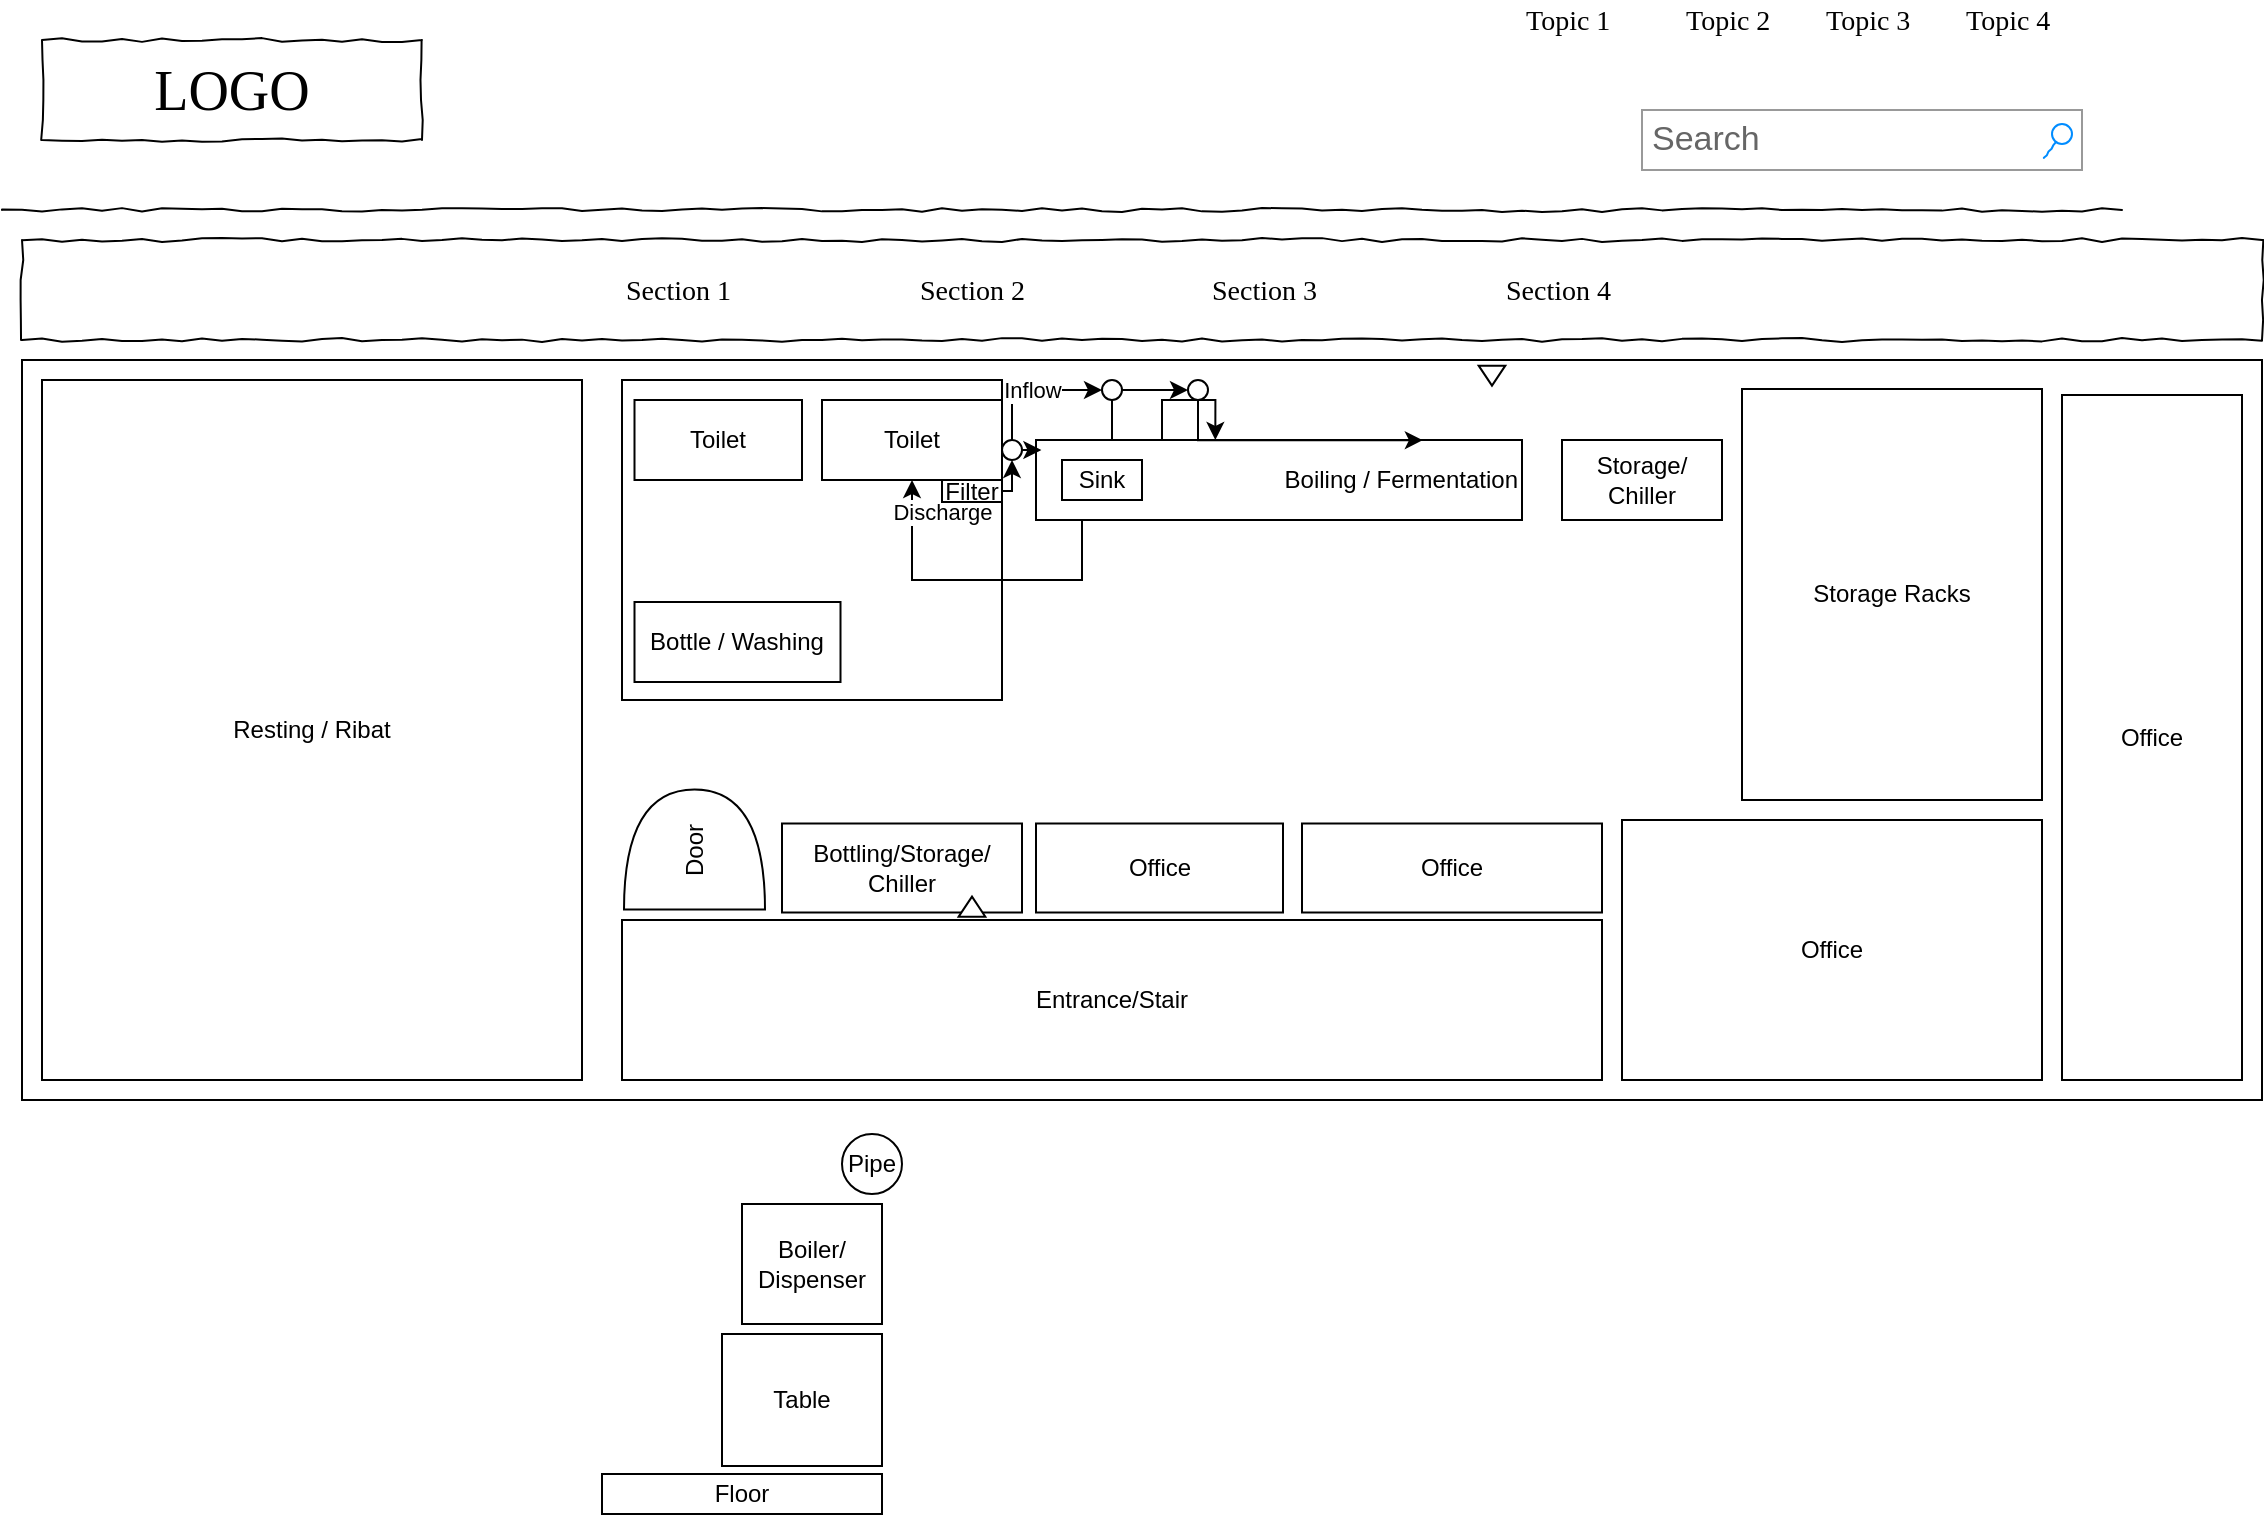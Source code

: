 <mxfile version="20.8.16" type="github">
  <diagram name="Page-1" id="03018318-947c-dd8e-b7a3-06fadd420f32">
    <mxGraphModel dx="1195" dy="637" grid="1" gridSize="10" guides="1" tooltips="1" connect="1" arrows="1" fold="1" page="1" pageScale="1" pageWidth="1100" pageHeight="850" background="#ffffff" math="0" shadow="0">
      <root>
        <mxCell id="0" />
        <mxCell id="1" parent="0" />
        <mxCell id="677b7b8949515195-2" value="LOGO" style="whiteSpace=wrap;html=1;rounded=0;shadow=0;labelBackgroundColor=none;strokeWidth=1;fontFamily=Verdana;fontSize=28;align=center;comic=1;" parent="1" vertex="1">
          <mxGeometry x="40" y="60" width="190" height="50" as="geometry" />
        </mxCell>
        <mxCell id="677b7b8949515195-3" value="Search" style="strokeWidth=1;shadow=0;dashed=0;align=center;html=1;shape=mxgraph.mockup.forms.searchBox;strokeColor=#999999;mainText=;strokeColor2=#008cff;fontColor=#666666;fontSize=17;align=left;spacingLeft=3;rounded=0;labelBackgroundColor=none;comic=1;" parent="1" vertex="1">
          <mxGeometry x="840" y="95" width="220" height="30" as="geometry" />
        </mxCell>
        <mxCell id="677b7b8949515195-4" value="Topic 1" style="text;html=1;points=[];align=left;verticalAlign=top;spacingTop=-4;fontSize=14;fontFamily=Verdana" parent="1" vertex="1">
          <mxGeometry x="780" y="40" width="60" height="20" as="geometry" />
        </mxCell>
        <mxCell id="677b7b8949515195-5" value="Topic 2" style="text;html=1;points=[];align=left;verticalAlign=top;spacingTop=-4;fontSize=14;fontFamily=Verdana" parent="1" vertex="1">
          <mxGeometry x="860" y="40" width="60" height="20" as="geometry" />
        </mxCell>
        <mxCell id="677b7b8949515195-6" value="Topic 3" style="text;html=1;points=[];align=left;verticalAlign=top;spacingTop=-4;fontSize=14;fontFamily=Verdana" parent="1" vertex="1">
          <mxGeometry x="930" y="40" width="60" height="20" as="geometry" />
        </mxCell>
        <mxCell id="677b7b8949515195-7" value="Topic 4" style="text;html=1;points=[];align=left;verticalAlign=top;spacingTop=-4;fontSize=14;fontFamily=Verdana" parent="1" vertex="1">
          <mxGeometry x="1000" y="40" width="60" height="20" as="geometry" />
        </mxCell>
        <mxCell id="677b7b8949515195-9" value="" style="line;strokeWidth=1;html=1;rounded=0;shadow=0;labelBackgroundColor=none;fillColor=none;fontFamily=Verdana;fontSize=14;fontColor=#000000;align=center;comic=1;" parent="1" vertex="1">
          <mxGeometry x="20" y="140" width="1060" height="10" as="geometry" />
        </mxCell>
        <mxCell id="677b7b8949515195-10" value="" style="whiteSpace=wrap;html=1;rounded=0;shadow=0;labelBackgroundColor=none;strokeWidth=1;fillColor=none;fontFamily=Verdana;fontSize=12;align=center;comic=1;" parent="1" vertex="1">
          <mxGeometry x="30" y="160" width="1120" height="50" as="geometry" />
        </mxCell>
        <mxCell id="677b7b8949515195-11" value="Section 1" style="text;html=1;points=[];align=left;verticalAlign=top;spacingTop=-4;fontSize=14;fontFamily=Verdana" parent="1" vertex="1">
          <mxGeometry x="330" y="175" width="60" height="20" as="geometry" />
        </mxCell>
        <mxCell id="677b7b8949515195-12" value="Section 2" style="text;html=1;points=[];align=left;verticalAlign=top;spacingTop=-4;fontSize=14;fontFamily=Verdana" parent="1" vertex="1">
          <mxGeometry x="477" y="175" width="60" height="20" as="geometry" />
        </mxCell>
        <mxCell id="677b7b8949515195-13" value="Section 3" style="text;html=1;points=[];align=left;verticalAlign=top;spacingTop=-4;fontSize=14;fontFamily=Verdana" parent="1" vertex="1">
          <mxGeometry x="623" y="175" width="60" height="20" as="geometry" />
        </mxCell>
        <mxCell id="677b7b8949515195-14" value="Section 4" style="text;html=1;points=[];align=left;verticalAlign=top;spacingTop=-4;fontSize=14;fontFamily=Verdana" parent="1" vertex="1">
          <mxGeometry x="770" y="175" width="60" height="20" as="geometry" />
        </mxCell>
        <mxCell id="sEgmtD1Y4ZO5eSFx-lYp-2" value="" style="rounded=0;whiteSpace=wrap;html=1;" parent="1" vertex="1">
          <mxGeometry x="30" y="220" width="1120" height="370" as="geometry" />
        </mxCell>
        <mxCell id="sEgmtD1Y4ZO5eSFx-lYp-3" value="" style="rounded=0;whiteSpace=wrap;html=1;" parent="1" vertex="1">
          <mxGeometry x="330" y="230" width="190" height="160" as="geometry" />
        </mxCell>
        <mxCell id="sEgmtD1Y4ZO5eSFx-lYp-4" value="Entrance/Stair" style="rounded=0;whiteSpace=wrap;html=1;" parent="1" vertex="1">
          <mxGeometry x="330" y="500" width="490" height="80" as="geometry" />
        </mxCell>
        <mxCell id="sEgmtD1Y4ZO5eSFx-lYp-26" style="edgeStyle=orthogonalEdgeStyle;rounded=0;orthogonalLoop=1;jettySize=auto;html=1;exitX=0.5;exitY=1;exitDx=0;exitDy=0;entryX=0.5;entryY=1;entryDx=0;entryDy=0;" parent="1" source="sEgmtD1Y4ZO5eSFx-lYp-5" target="sEgmtD1Y4ZO5eSFx-lYp-10" edge="1">
          <mxGeometry relative="1" as="geometry">
            <Array as="points">
              <mxPoint x="560" y="300" />
              <mxPoint x="560" y="330" />
              <mxPoint x="475" y="330" />
            </Array>
          </mxGeometry>
        </mxCell>
        <mxCell id="sEgmtD1Y4ZO5eSFx-lYp-27" value="Discharge" style="edgeLabel;html=1;align=center;verticalAlign=middle;resizable=0;points=[];" parent="sEgmtD1Y4ZO5eSFx-lYp-26" vertex="1" connectable="0">
          <mxGeometry x="-0.36" y="-1" relative="1" as="geometry">
            <mxPoint x="-84" y="-3" as="offset" />
          </mxGeometry>
        </mxCell>
        <mxCell id="sEgmtD1Y4ZO5eSFx-lYp-5" value="Boiling / Fermentation" style="rounded=0;whiteSpace=wrap;html=1;align=right;" parent="1" vertex="1">
          <mxGeometry x="537" y="260" width="243" height="40" as="geometry" />
        </mxCell>
        <mxCell id="sEgmtD1Y4ZO5eSFx-lYp-8" value="Storage/ Chiller" style="rounded=0;whiteSpace=wrap;html=1;" parent="1" vertex="1">
          <mxGeometry x="800" y="260" width="80" height="40" as="geometry" />
        </mxCell>
        <mxCell id="sEgmtD1Y4ZO5eSFx-lYp-20" style="edgeStyle=orthogonalEdgeStyle;rounded=0;orthogonalLoop=1;jettySize=auto;html=1;exitX=1;exitY=0.5;exitDx=0;exitDy=0;entryX=0.5;entryY=1;entryDx=0;entryDy=0;" parent="1" source="sEgmtD1Y4ZO5eSFx-lYp-9" target="sEgmtD1Y4ZO5eSFx-lYp-19" edge="1">
          <mxGeometry relative="1" as="geometry" />
        </mxCell>
        <mxCell id="sEgmtD1Y4ZO5eSFx-lYp-9" value="Filter" style="rounded=0;whiteSpace=wrap;html=1;" parent="1" vertex="1">
          <mxGeometry x="490" y="280" width="30" height="11" as="geometry" />
        </mxCell>
        <mxCell id="sEgmtD1Y4ZO5eSFx-lYp-10" value="Toilet" style="rounded=0;whiteSpace=wrap;html=1;" parent="1" vertex="1">
          <mxGeometry x="430" y="240" width="90" height="40" as="geometry" />
        </mxCell>
        <mxCell id="sEgmtD1Y4ZO5eSFx-lYp-22" style="edgeStyle=orthogonalEdgeStyle;rounded=0;orthogonalLoop=1;jettySize=auto;html=1;exitX=1;exitY=0.5;exitDx=0;exitDy=0;entryX=0;entryY=0.5;entryDx=0;entryDy=0;" parent="1" source="sEgmtD1Y4ZO5eSFx-lYp-17" target="sEgmtD1Y4ZO5eSFx-lYp-18" edge="1">
          <mxGeometry relative="1" as="geometry" />
        </mxCell>
        <mxCell id="sEgmtD1Y4ZO5eSFx-lYp-24" style="edgeStyle=orthogonalEdgeStyle;rounded=0;orthogonalLoop=1;jettySize=auto;html=1;exitX=0.5;exitY=1;exitDx=0;exitDy=0;entryX=0.369;entryY=0;entryDx=0;entryDy=0;entryPerimeter=0;" parent="1" source="sEgmtD1Y4ZO5eSFx-lYp-17" target="sEgmtD1Y4ZO5eSFx-lYp-5" edge="1">
          <mxGeometry relative="1" as="geometry" />
        </mxCell>
        <mxCell id="sEgmtD1Y4ZO5eSFx-lYp-17" value="" style="ellipse;whiteSpace=wrap;html=1;aspect=fixed;" parent="1" vertex="1">
          <mxGeometry x="570" y="230" width="10" height="10" as="geometry" />
        </mxCell>
        <mxCell id="sEgmtD1Y4ZO5eSFx-lYp-23" style="edgeStyle=orthogonalEdgeStyle;rounded=0;orthogonalLoop=1;jettySize=auto;html=1;exitX=0.5;exitY=1;exitDx=0;exitDy=0;entryX=0.796;entryY=0.002;entryDx=0;entryDy=0;entryPerimeter=0;" parent="1" source="sEgmtD1Y4ZO5eSFx-lYp-18" target="sEgmtD1Y4ZO5eSFx-lYp-5" edge="1">
          <mxGeometry relative="1" as="geometry">
            <Array as="points">
              <mxPoint x="618" y="260" />
            </Array>
          </mxGeometry>
        </mxCell>
        <mxCell id="sEgmtD1Y4ZO5eSFx-lYp-18" value="" style="ellipse;whiteSpace=wrap;html=1;aspect=fixed;" parent="1" vertex="1">
          <mxGeometry x="613" y="230" width="10" height="10" as="geometry" />
        </mxCell>
        <mxCell id="sEgmtD1Y4ZO5eSFx-lYp-21" style="edgeStyle=orthogonalEdgeStyle;rounded=0;orthogonalLoop=1;jettySize=auto;html=1;exitX=0.5;exitY=0;exitDx=0;exitDy=0;entryX=0;entryY=0.5;entryDx=0;entryDy=0;" parent="1" source="sEgmtD1Y4ZO5eSFx-lYp-19" target="sEgmtD1Y4ZO5eSFx-lYp-17" edge="1">
          <mxGeometry relative="1" as="geometry">
            <Array as="points">
              <mxPoint x="525" y="235" />
            </Array>
          </mxGeometry>
        </mxCell>
        <mxCell id="sEgmtD1Y4ZO5eSFx-lYp-28" value="Inflow" style="edgeLabel;html=1;align=center;verticalAlign=middle;resizable=0;points=[];" parent="sEgmtD1Y4ZO5eSFx-lYp-21" vertex="1" connectable="0">
          <mxGeometry x="-0.239" y="-1" relative="1" as="geometry">
            <mxPoint x="8" y="-1" as="offset" />
          </mxGeometry>
        </mxCell>
        <mxCell id="sEgmtD1Y4ZO5eSFx-lYp-25" style="edgeStyle=orthogonalEdgeStyle;rounded=0;orthogonalLoop=1;jettySize=auto;html=1;exitX=1;exitY=0.5;exitDx=0;exitDy=0;entryX=0.011;entryY=0.131;entryDx=0;entryDy=0;entryPerimeter=0;" parent="1" source="sEgmtD1Y4ZO5eSFx-lYp-19" target="sEgmtD1Y4ZO5eSFx-lYp-5" edge="1">
          <mxGeometry relative="1" as="geometry" />
        </mxCell>
        <mxCell id="sEgmtD1Y4ZO5eSFx-lYp-19" value="" style="ellipse;whiteSpace=wrap;html=1;aspect=fixed;" parent="1" vertex="1">
          <mxGeometry x="520" y="260" width="10" height="10" as="geometry" />
        </mxCell>
        <mxCell id="sEgmtD1Y4ZO5eSFx-lYp-30" value="Floor" style="rounded=0;whiteSpace=wrap;html=1;" parent="1" vertex="1">
          <mxGeometry x="320" y="777" width="140" height="20" as="geometry" />
        </mxCell>
        <mxCell id="sEgmtD1Y4ZO5eSFx-lYp-31" value="Table" style="rounded=0;whiteSpace=wrap;html=1;" parent="1" vertex="1">
          <mxGeometry x="380" y="707" width="80" height="66" as="geometry" />
        </mxCell>
        <mxCell id="sEgmtD1Y4ZO5eSFx-lYp-32" value="Boiler/ Dispenser" style="rounded=0;html=1;whiteSpace=wrap;" parent="1" vertex="1">
          <mxGeometry x="390" y="642" width="70" height="60" as="geometry" />
        </mxCell>
        <mxCell id="sEgmtD1Y4ZO5eSFx-lYp-33" value="Pipe" style="ellipse;whiteSpace=wrap;html=1;aspect=fixed;" parent="1" vertex="1">
          <mxGeometry x="440" y="607" width="30" height="30" as="geometry" />
        </mxCell>
        <mxCell id="sEgmtD1Y4ZO5eSFx-lYp-34" value="Office" style="rounded=0;whiteSpace=wrap;html=1;" parent="1" vertex="1">
          <mxGeometry x="1050" y="237.5" width="90" height="342.5" as="geometry" />
        </mxCell>
        <mxCell id="sEgmtD1Y4ZO5eSFx-lYp-35" value="Storage Racks" style="rounded=0;whiteSpace=wrap;html=1;" parent="1" vertex="1">
          <mxGeometry x="890" y="234.5" width="150" height="205.5" as="geometry" />
        </mxCell>
        <mxCell id="sEgmtD1Y4ZO5eSFx-lYp-36" value="Office" style="rounded=0;whiteSpace=wrap;html=1;" parent="1" vertex="1">
          <mxGeometry x="830" y="450" width="210" height="130" as="geometry" />
        </mxCell>
        <mxCell id="sEgmtD1Y4ZO5eSFx-lYp-37" value="Office" style="rounded=0;whiteSpace=wrap;html=1;" parent="1" vertex="1">
          <mxGeometry x="670" y="451.75" width="150" height="44.5" as="geometry" />
        </mxCell>
        <mxCell id="sEgmtD1Y4ZO5eSFx-lYp-39" value="Resting / Ribat" style="rounded=0;whiteSpace=wrap;html=1;" parent="1" vertex="1">
          <mxGeometry x="40" y="230" width="270" height="350" as="geometry" />
        </mxCell>
        <mxCell id="sEgmtD1Y4ZO5eSFx-lYp-40" value="Bottling/Storage/ Chiller" style="rounded=0;whiteSpace=wrap;html=1;" parent="1" vertex="1">
          <mxGeometry x="410" y="451.75" width="120" height="44.5" as="geometry" />
        </mxCell>
        <mxCell id="UhZAmVKIM8HB2m7Gm_mt-1" value="Office" style="rounded=0;whiteSpace=wrap;html=1;" vertex="1" parent="1">
          <mxGeometry x="537" y="451.75" width="123.5" height="44.5" as="geometry" />
        </mxCell>
        <mxCell id="UhZAmVKIM8HB2m7Gm_mt-2" value="Bottle / Washing" style="rounded=0;whiteSpace=wrap;html=1;" vertex="1" parent="1">
          <mxGeometry x="336.25" y="341" width="103" height="40" as="geometry" />
        </mxCell>
        <mxCell id="UhZAmVKIM8HB2m7Gm_mt-4" value="Door" style="shape=or;whiteSpace=wrap;html=1;rotation=-90;" vertex="1" parent="1">
          <mxGeometry x="336.25" y="429.5" width="60" height="70.5" as="geometry" />
        </mxCell>
        <mxCell id="UhZAmVKIM8HB2m7Gm_mt-5" value="Sink" style="rounded=0;whiteSpace=wrap;html=1;" vertex="1" parent="1">
          <mxGeometry x="550" y="270" width="40" height="20" as="geometry" />
        </mxCell>
        <mxCell id="UhZAmVKIM8HB2m7Gm_mt-6" value="Toilet" style="rounded=0;whiteSpace=wrap;html=1;" vertex="1" parent="1">
          <mxGeometry x="336.25" y="240" width="83.75" height="40" as="geometry" />
        </mxCell>
        <mxCell id="UhZAmVKIM8HB2m7Gm_mt-8" value="" style="triangle;whiteSpace=wrap;html=1;rotation=90;" vertex="1" parent="1">
          <mxGeometry x="760" y="221.17" width="10" height="13.33" as="geometry" />
        </mxCell>
        <mxCell id="UhZAmVKIM8HB2m7Gm_mt-9" value="" style="triangle;whiteSpace=wrap;html=1;rotation=-90;" vertex="1" parent="1">
          <mxGeometry x="500" y="486.67" width="10" height="13.33" as="geometry" />
        </mxCell>
      </root>
    </mxGraphModel>
  </diagram>
</mxfile>

